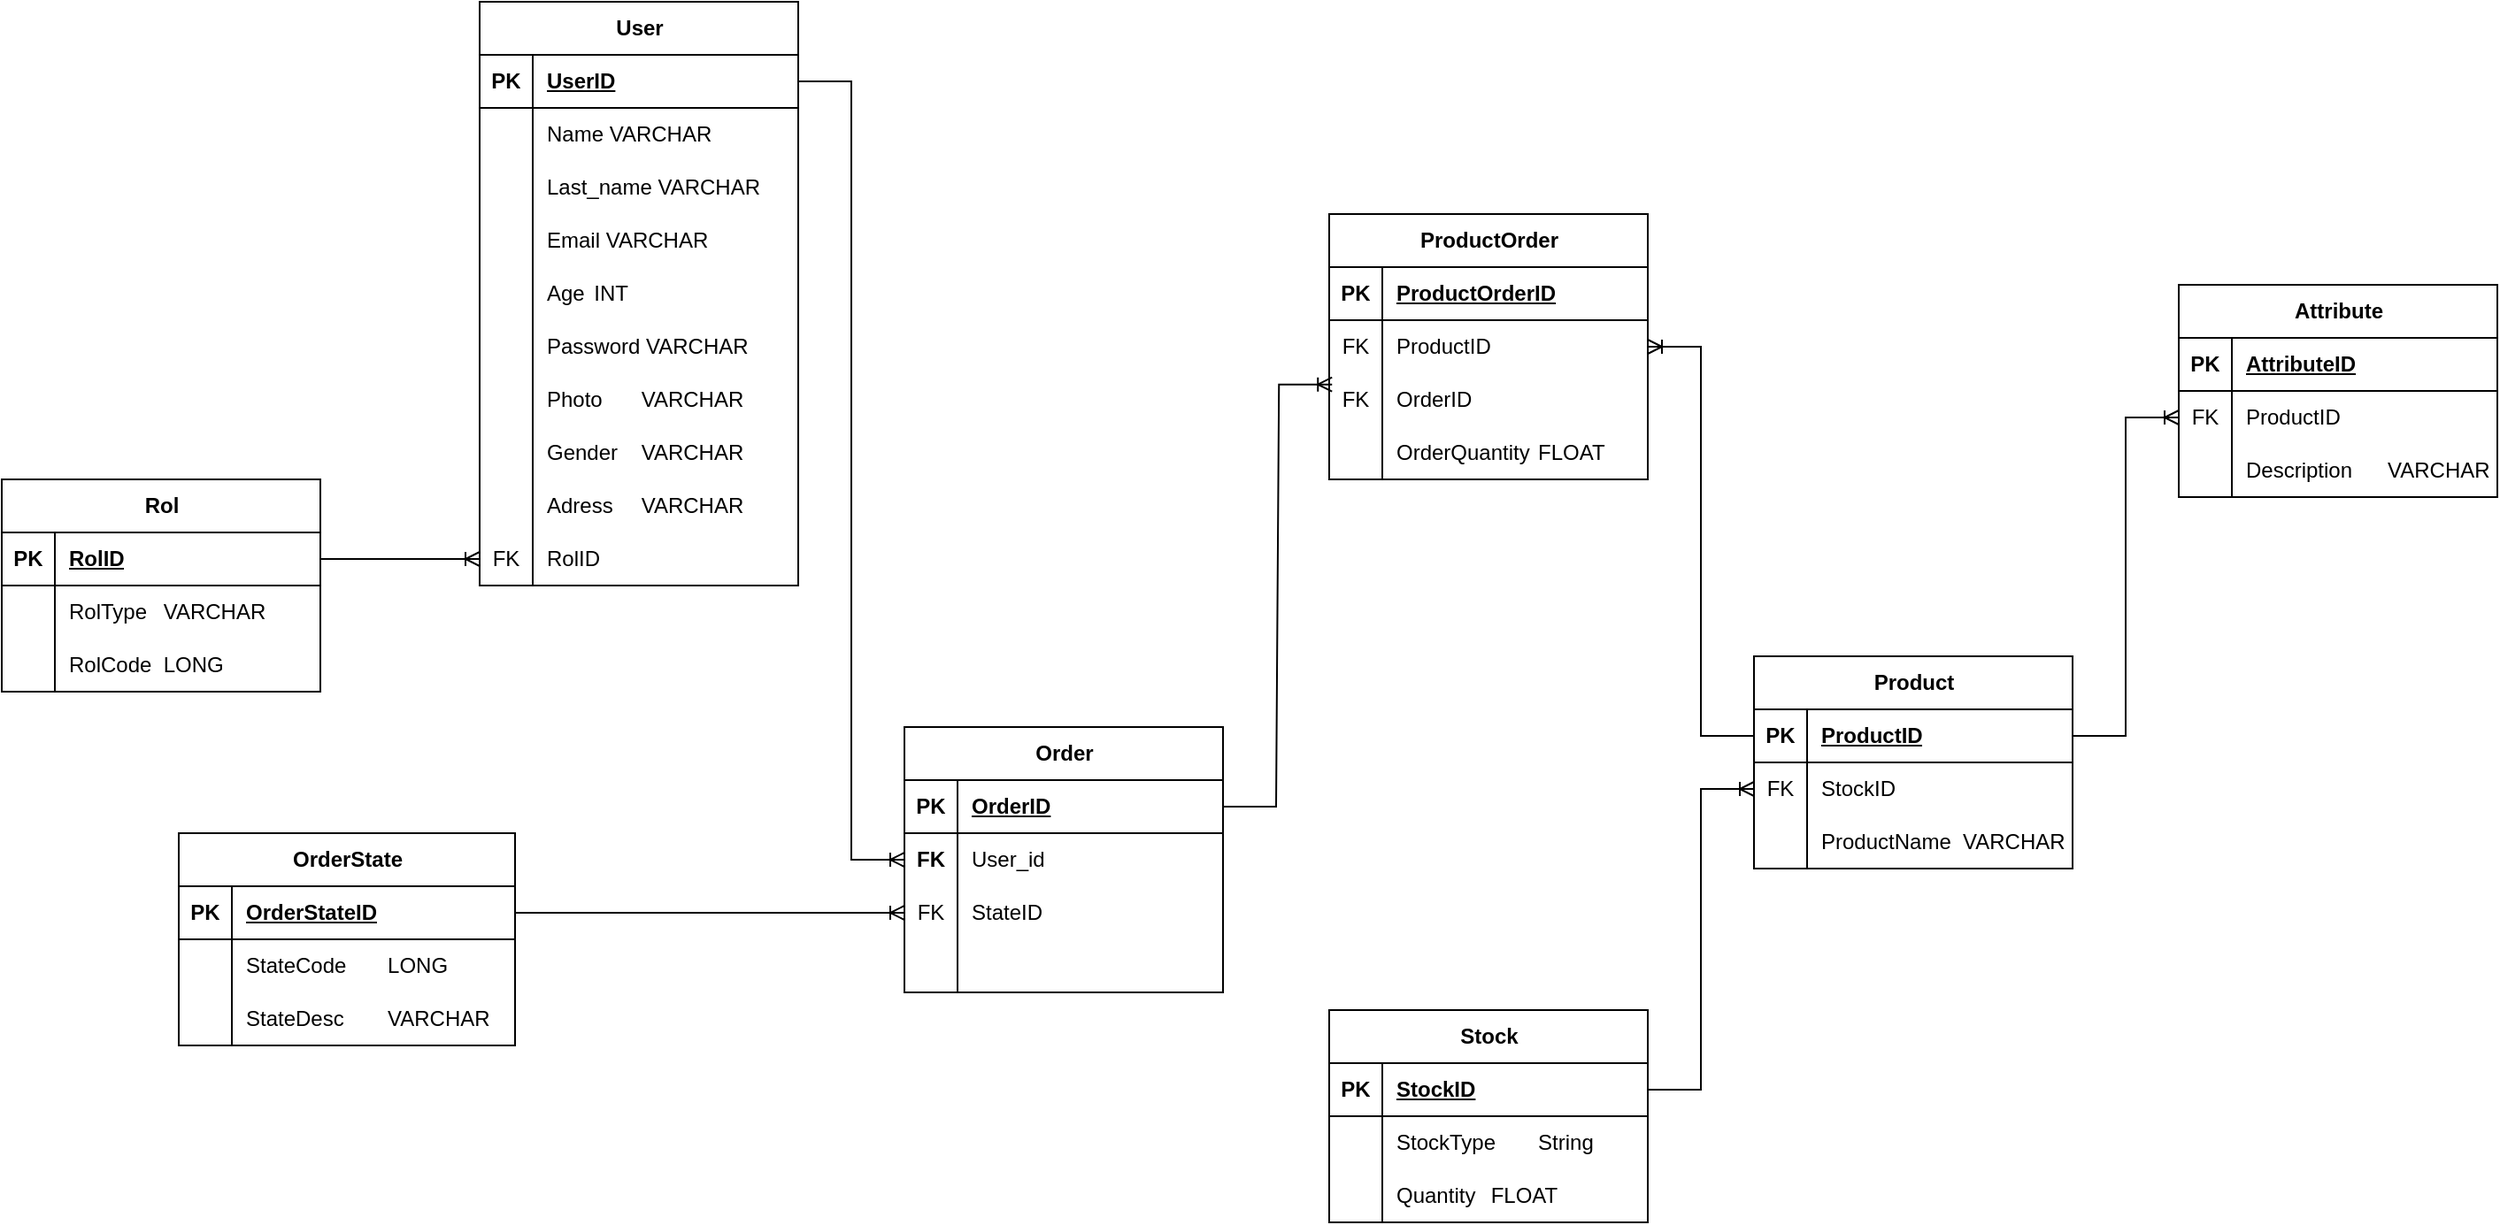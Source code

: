 <mxfile version="24.7.16">
  <diagram name="Page-1" id="wheTQMl36LQiHWl-IWM-">
    <mxGraphModel grid="1" page="1" gridSize="10" guides="1" tooltips="1" connect="1" arrows="1" fold="1" pageScale="1" pageWidth="827" pageHeight="1169" math="0" shadow="0">
      <root>
        <mxCell id="0" />
        <mxCell id="1" parent="0" />
        <object label="User" Age="int&#xa;int" id="RA0vg71-n6J-SNbvuSNf-1">
          <mxCell style="shape=table;startSize=30;container=1;collapsible=1;childLayout=tableLayout;fixedRows=1;rowLines=0;fontStyle=1;align=center;resizeLast=1;html=1;" vertex="1" parent="1">
            <mxGeometry x="300" y="160" width="180" height="330" as="geometry">
              <mxRectangle x="170" y="230" width="70" height="30" as="alternateBounds" />
            </mxGeometry>
          </mxCell>
        </object>
        <mxCell id="RA0vg71-n6J-SNbvuSNf-2" value="" style="shape=tableRow;horizontal=0;startSize=0;swimlaneHead=0;swimlaneBody=0;fillColor=none;collapsible=0;dropTarget=0;points=[[0,0.5],[1,0.5]];portConstraint=eastwest;top=0;left=0;right=0;bottom=1;" vertex="1" parent="RA0vg71-n6J-SNbvuSNf-1">
          <mxGeometry y="30" width="180" height="30" as="geometry" />
        </mxCell>
        <mxCell id="RA0vg71-n6J-SNbvuSNf-3" value="PK" style="shape=partialRectangle;connectable=0;fillColor=none;top=0;left=0;bottom=0;right=0;fontStyle=1;overflow=hidden;whiteSpace=wrap;html=1;" vertex="1" parent="RA0vg71-n6J-SNbvuSNf-2">
          <mxGeometry width="30" height="30" as="geometry">
            <mxRectangle width="30" height="30" as="alternateBounds" />
          </mxGeometry>
        </mxCell>
        <mxCell id="RA0vg71-n6J-SNbvuSNf-4" value="UserID" style="shape=partialRectangle;connectable=0;fillColor=none;top=0;left=0;bottom=0;right=0;align=left;spacingLeft=6;fontStyle=5;overflow=hidden;whiteSpace=wrap;html=1;" vertex="1" parent="RA0vg71-n6J-SNbvuSNf-2">
          <mxGeometry x="30" width="150" height="30" as="geometry">
            <mxRectangle width="150" height="30" as="alternateBounds" />
          </mxGeometry>
        </mxCell>
        <mxCell id="RA0vg71-n6J-SNbvuSNf-5" value="" style="shape=tableRow;horizontal=0;startSize=0;swimlaneHead=0;swimlaneBody=0;fillColor=none;collapsible=0;dropTarget=0;points=[[0,0.5],[1,0.5]];portConstraint=eastwest;top=0;left=0;right=0;bottom=0;" vertex="1" parent="RA0vg71-n6J-SNbvuSNf-1">
          <mxGeometry y="60" width="180" height="30" as="geometry" />
        </mxCell>
        <mxCell id="RA0vg71-n6J-SNbvuSNf-6" value="" style="shape=partialRectangle;connectable=0;fillColor=none;top=0;left=0;bottom=0;right=0;editable=1;overflow=hidden;whiteSpace=wrap;html=1;" vertex="1" parent="RA0vg71-n6J-SNbvuSNf-5">
          <mxGeometry width="30" height="30" as="geometry">
            <mxRectangle width="30" height="30" as="alternateBounds" />
          </mxGeometry>
        </mxCell>
        <mxCell id="RA0vg71-n6J-SNbvuSNf-7" value="Name VARCHAR" style="shape=partialRectangle;connectable=0;fillColor=none;top=0;left=0;bottom=0;right=0;align=left;spacingLeft=6;overflow=hidden;whiteSpace=wrap;html=1;" vertex="1" parent="RA0vg71-n6J-SNbvuSNf-5">
          <mxGeometry x="30" width="150" height="30" as="geometry">
            <mxRectangle width="150" height="30" as="alternateBounds" />
          </mxGeometry>
        </mxCell>
        <mxCell id="RA0vg71-n6J-SNbvuSNf-8" value="" style="shape=tableRow;horizontal=0;startSize=0;swimlaneHead=0;swimlaneBody=0;fillColor=none;collapsible=0;dropTarget=0;points=[[0,0.5],[1,0.5]];portConstraint=eastwest;top=0;left=0;right=0;bottom=0;" vertex="1" parent="RA0vg71-n6J-SNbvuSNf-1">
          <mxGeometry y="90" width="180" height="30" as="geometry" />
        </mxCell>
        <mxCell id="RA0vg71-n6J-SNbvuSNf-9" value="" style="shape=partialRectangle;connectable=0;fillColor=none;top=0;left=0;bottom=0;right=0;editable=1;overflow=hidden;whiteSpace=wrap;html=1;" vertex="1" parent="RA0vg71-n6J-SNbvuSNf-8">
          <mxGeometry width="30" height="30" as="geometry">
            <mxRectangle width="30" height="30" as="alternateBounds" />
          </mxGeometry>
        </mxCell>
        <mxCell id="RA0vg71-n6J-SNbvuSNf-10" value="Last_name VARCHAR" style="shape=partialRectangle;connectable=0;fillColor=none;top=0;left=0;bottom=0;right=0;align=left;spacingLeft=6;overflow=hidden;whiteSpace=wrap;html=1;" vertex="1" parent="RA0vg71-n6J-SNbvuSNf-8">
          <mxGeometry x="30" width="150" height="30" as="geometry">
            <mxRectangle width="150" height="30" as="alternateBounds" />
          </mxGeometry>
        </mxCell>
        <mxCell id="RA0vg71-n6J-SNbvuSNf-11" value="" style="shape=tableRow;horizontal=0;startSize=0;swimlaneHead=0;swimlaneBody=0;fillColor=none;collapsible=0;dropTarget=0;points=[[0,0.5],[1,0.5]];portConstraint=eastwest;top=0;left=0;right=0;bottom=0;" vertex="1" parent="RA0vg71-n6J-SNbvuSNf-1">
          <mxGeometry y="120" width="180" height="30" as="geometry" />
        </mxCell>
        <mxCell id="RA0vg71-n6J-SNbvuSNf-12" value="" style="shape=partialRectangle;connectable=0;fillColor=none;top=0;left=0;bottom=0;right=0;editable=1;overflow=hidden;whiteSpace=wrap;html=1;" vertex="1" parent="RA0vg71-n6J-SNbvuSNf-11">
          <mxGeometry width="30" height="30" as="geometry">
            <mxRectangle width="30" height="30" as="alternateBounds" />
          </mxGeometry>
        </mxCell>
        <mxCell id="RA0vg71-n6J-SNbvuSNf-13" value="Email VARCHAR" style="shape=partialRectangle;connectable=0;fillColor=none;top=0;left=0;bottom=0;right=0;align=left;spacingLeft=6;overflow=hidden;whiteSpace=wrap;html=1;" vertex="1" parent="RA0vg71-n6J-SNbvuSNf-11">
          <mxGeometry x="30" width="150" height="30" as="geometry">
            <mxRectangle width="150" height="30" as="alternateBounds" />
          </mxGeometry>
        </mxCell>
        <mxCell id="RA0vg71-n6J-SNbvuSNf-56" style="shape=tableRow;horizontal=0;startSize=0;swimlaneHead=0;swimlaneBody=0;fillColor=none;collapsible=0;dropTarget=0;points=[[0,0.5],[1,0.5]];portConstraint=eastwest;top=0;left=0;right=0;bottom=0;" vertex="1" parent="RA0vg71-n6J-SNbvuSNf-1">
          <mxGeometry y="150" width="180" height="30" as="geometry" />
        </mxCell>
        <mxCell id="RA0vg71-n6J-SNbvuSNf-57" style="shape=partialRectangle;connectable=0;fillColor=none;top=0;left=0;bottom=0;right=0;editable=1;overflow=hidden;whiteSpace=wrap;html=1;" vertex="1" parent="RA0vg71-n6J-SNbvuSNf-56">
          <mxGeometry width="30" height="30" as="geometry">
            <mxRectangle width="30" height="30" as="alternateBounds" />
          </mxGeometry>
        </mxCell>
        <mxCell id="RA0vg71-n6J-SNbvuSNf-58" value="Age&lt;span style=&quot;white-space: pre;&quot;&gt;&#x9;&lt;/span&gt;INT" style="shape=partialRectangle;connectable=0;fillColor=none;top=0;left=0;bottom=0;right=0;align=left;spacingLeft=6;overflow=hidden;whiteSpace=wrap;html=1;" vertex="1" parent="RA0vg71-n6J-SNbvuSNf-56">
          <mxGeometry x="30" width="150" height="30" as="geometry">
            <mxRectangle width="150" height="30" as="alternateBounds" />
          </mxGeometry>
        </mxCell>
        <mxCell id="RA0vg71-n6J-SNbvuSNf-62" style="shape=tableRow;horizontal=0;startSize=0;swimlaneHead=0;swimlaneBody=0;fillColor=none;collapsible=0;dropTarget=0;points=[[0,0.5],[1,0.5]];portConstraint=eastwest;top=0;left=0;right=0;bottom=0;" vertex="1" parent="RA0vg71-n6J-SNbvuSNf-1">
          <mxGeometry y="180" width="180" height="30" as="geometry" />
        </mxCell>
        <mxCell id="RA0vg71-n6J-SNbvuSNf-63" style="shape=partialRectangle;connectable=0;fillColor=none;top=0;left=0;bottom=0;right=0;editable=1;overflow=hidden;whiteSpace=wrap;html=1;" vertex="1" parent="RA0vg71-n6J-SNbvuSNf-62">
          <mxGeometry width="30" height="30" as="geometry">
            <mxRectangle width="30" height="30" as="alternateBounds" />
          </mxGeometry>
        </mxCell>
        <mxCell id="RA0vg71-n6J-SNbvuSNf-64" value="Password VARCHAR" style="shape=partialRectangle;connectable=0;fillColor=none;top=0;left=0;bottom=0;right=0;align=left;spacingLeft=6;overflow=hidden;whiteSpace=wrap;html=1;" vertex="1" parent="RA0vg71-n6J-SNbvuSNf-62">
          <mxGeometry x="30" width="150" height="30" as="geometry">
            <mxRectangle width="150" height="30" as="alternateBounds" />
          </mxGeometry>
        </mxCell>
        <mxCell id="RA0vg71-n6J-SNbvuSNf-65" style="shape=tableRow;horizontal=0;startSize=0;swimlaneHead=0;swimlaneBody=0;fillColor=none;collapsible=0;dropTarget=0;points=[[0,0.5],[1,0.5]];portConstraint=eastwest;top=0;left=0;right=0;bottom=0;" vertex="1" parent="RA0vg71-n6J-SNbvuSNf-1">
          <mxGeometry y="210" width="180" height="30" as="geometry" />
        </mxCell>
        <mxCell id="RA0vg71-n6J-SNbvuSNf-66" style="shape=partialRectangle;connectable=0;fillColor=none;top=0;left=0;bottom=0;right=0;editable=1;overflow=hidden;whiteSpace=wrap;html=1;" vertex="1" parent="RA0vg71-n6J-SNbvuSNf-65">
          <mxGeometry width="30" height="30" as="geometry">
            <mxRectangle width="30" height="30" as="alternateBounds" />
          </mxGeometry>
        </mxCell>
        <mxCell id="RA0vg71-n6J-SNbvuSNf-67" value="Photo&lt;span style=&quot;white-space: pre;&quot;&gt;&#x9;&lt;/span&gt;VARCHAR" style="shape=partialRectangle;connectable=0;fillColor=none;top=0;left=0;bottom=0;right=0;align=left;spacingLeft=6;overflow=hidden;whiteSpace=wrap;html=1;" vertex="1" parent="RA0vg71-n6J-SNbvuSNf-65">
          <mxGeometry x="30" width="150" height="30" as="geometry">
            <mxRectangle width="150" height="30" as="alternateBounds" />
          </mxGeometry>
        </mxCell>
        <mxCell id="RA0vg71-n6J-SNbvuSNf-68" style="shape=tableRow;horizontal=0;startSize=0;swimlaneHead=0;swimlaneBody=0;fillColor=none;collapsible=0;dropTarget=0;points=[[0,0.5],[1,0.5]];portConstraint=eastwest;top=0;left=0;right=0;bottom=0;" vertex="1" parent="RA0vg71-n6J-SNbvuSNf-1">
          <mxGeometry y="240" width="180" height="30" as="geometry" />
        </mxCell>
        <mxCell id="RA0vg71-n6J-SNbvuSNf-69" style="shape=partialRectangle;connectable=0;fillColor=none;top=0;left=0;bottom=0;right=0;editable=1;overflow=hidden;whiteSpace=wrap;html=1;" vertex="1" parent="RA0vg71-n6J-SNbvuSNf-68">
          <mxGeometry width="30" height="30" as="geometry">
            <mxRectangle width="30" height="30" as="alternateBounds" />
          </mxGeometry>
        </mxCell>
        <mxCell id="RA0vg71-n6J-SNbvuSNf-70" value="Gender&lt;span style=&quot;white-space: pre;&quot;&gt;&#x9;&lt;/span&gt;VARCHAR" style="shape=partialRectangle;connectable=0;fillColor=none;top=0;left=0;bottom=0;right=0;align=left;spacingLeft=6;overflow=hidden;whiteSpace=wrap;html=1;" vertex="1" parent="RA0vg71-n6J-SNbvuSNf-68">
          <mxGeometry x="30" width="150" height="30" as="geometry">
            <mxRectangle width="150" height="30" as="alternateBounds" />
          </mxGeometry>
        </mxCell>
        <mxCell id="RA0vg71-n6J-SNbvuSNf-71" style="shape=tableRow;horizontal=0;startSize=0;swimlaneHead=0;swimlaneBody=0;fillColor=none;collapsible=0;dropTarget=0;points=[[0,0.5],[1,0.5]];portConstraint=eastwest;top=0;left=0;right=0;bottom=0;" vertex="1" parent="RA0vg71-n6J-SNbvuSNf-1">
          <mxGeometry y="270" width="180" height="30" as="geometry" />
        </mxCell>
        <mxCell id="RA0vg71-n6J-SNbvuSNf-72" style="shape=partialRectangle;connectable=0;fillColor=none;top=0;left=0;bottom=0;right=0;editable=1;overflow=hidden;whiteSpace=wrap;html=1;" vertex="1" parent="RA0vg71-n6J-SNbvuSNf-71">
          <mxGeometry width="30" height="30" as="geometry">
            <mxRectangle width="30" height="30" as="alternateBounds" />
          </mxGeometry>
        </mxCell>
        <mxCell id="RA0vg71-n6J-SNbvuSNf-73" value="Adress&lt;span style=&quot;white-space: pre;&quot;&gt;&#x9;&lt;/span&gt;VARCHAR" style="shape=partialRectangle;connectable=0;fillColor=none;top=0;left=0;bottom=0;right=0;align=left;spacingLeft=6;overflow=hidden;whiteSpace=wrap;html=1;" vertex="1" parent="RA0vg71-n6J-SNbvuSNf-71">
          <mxGeometry x="30" width="150" height="30" as="geometry">
            <mxRectangle width="150" height="30" as="alternateBounds" />
          </mxGeometry>
        </mxCell>
        <mxCell id="RA0vg71-n6J-SNbvuSNf-113" style="shape=tableRow;horizontal=0;startSize=0;swimlaneHead=0;swimlaneBody=0;fillColor=none;collapsible=0;dropTarget=0;points=[[0,0.5],[1,0.5]];portConstraint=eastwest;top=0;left=0;right=0;bottom=0;" vertex="1" parent="RA0vg71-n6J-SNbvuSNf-1">
          <mxGeometry y="300" width="180" height="30" as="geometry" />
        </mxCell>
        <mxCell id="RA0vg71-n6J-SNbvuSNf-114" value="FK" style="shape=partialRectangle;connectable=0;fillColor=none;top=0;left=0;bottom=0;right=0;editable=1;overflow=hidden;whiteSpace=wrap;html=1;" vertex="1" parent="RA0vg71-n6J-SNbvuSNf-113">
          <mxGeometry width="30" height="30" as="geometry">
            <mxRectangle width="30" height="30" as="alternateBounds" />
          </mxGeometry>
        </mxCell>
        <mxCell id="RA0vg71-n6J-SNbvuSNf-115" value="RolID&lt;span style=&quot;white-space: pre;&quot;&gt;&#x9;&lt;/span&gt;" style="shape=partialRectangle;connectable=0;fillColor=none;top=0;left=0;bottom=0;right=0;align=left;spacingLeft=6;overflow=hidden;whiteSpace=wrap;html=1;" vertex="1" parent="RA0vg71-n6J-SNbvuSNf-113">
          <mxGeometry x="30" width="150" height="30" as="geometry">
            <mxRectangle width="150" height="30" as="alternateBounds" />
          </mxGeometry>
        </mxCell>
        <mxCell id="RA0vg71-n6J-SNbvuSNf-15" value="Order" style="shape=table;startSize=30;container=1;collapsible=1;childLayout=tableLayout;fixedRows=1;rowLines=0;fontStyle=1;align=center;resizeLast=1;html=1;" vertex="1" parent="1">
          <mxGeometry x="540" y="570" width="180" height="150" as="geometry" />
        </mxCell>
        <mxCell id="RA0vg71-n6J-SNbvuSNf-16" value="" style="shape=tableRow;horizontal=0;startSize=0;swimlaneHead=0;swimlaneBody=0;fillColor=none;collapsible=0;dropTarget=0;points=[[0,0.5],[1,0.5]];portConstraint=eastwest;top=0;left=0;right=0;bottom=1;" vertex="1" parent="RA0vg71-n6J-SNbvuSNf-15">
          <mxGeometry y="30" width="180" height="30" as="geometry" />
        </mxCell>
        <mxCell id="RA0vg71-n6J-SNbvuSNf-17" value="PK" style="shape=partialRectangle;connectable=0;fillColor=none;top=0;left=0;bottom=0;right=0;fontStyle=1;overflow=hidden;whiteSpace=wrap;html=1;" vertex="1" parent="RA0vg71-n6J-SNbvuSNf-16">
          <mxGeometry width="30" height="30" as="geometry">
            <mxRectangle width="30" height="30" as="alternateBounds" />
          </mxGeometry>
        </mxCell>
        <mxCell id="RA0vg71-n6J-SNbvuSNf-18" value="OrderID" style="shape=partialRectangle;connectable=0;fillColor=none;top=0;left=0;bottom=0;right=0;align=left;spacingLeft=6;fontStyle=5;overflow=hidden;whiteSpace=wrap;html=1;" vertex="1" parent="RA0vg71-n6J-SNbvuSNf-16">
          <mxGeometry x="30" width="150" height="30" as="geometry">
            <mxRectangle width="150" height="30" as="alternateBounds" />
          </mxGeometry>
        </mxCell>
        <mxCell id="RA0vg71-n6J-SNbvuSNf-19" value="" style="shape=tableRow;horizontal=0;startSize=0;swimlaneHead=0;swimlaneBody=0;fillColor=none;collapsible=0;dropTarget=0;points=[[0,0.5],[1,0.5]];portConstraint=eastwest;top=0;left=0;right=0;bottom=0;" vertex="1" parent="RA0vg71-n6J-SNbvuSNf-15">
          <mxGeometry y="60" width="180" height="30" as="geometry" />
        </mxCell>
        <mxCell id="RA0vg71-n6J-SNbvuSNf-20" value="&lt;b&gt;FK&lt;/b&gt;" style="shape=partialRectangle;connectable=0;fillColor=none;top=0;left=0;bottom=0;right=0;editable=1;overflow=hidden;whiteSpace=wrap;html=1;" vertex="1" parent="RA0vg71-n6J-SNbvuSNf-19">
          <mxGeometry width="30" height="30" as="geometry">
            <mxRectangle width="30" height="30" as="alternateBounds" />
          </mxGeometry>
        </mxCell>
        <mxCell id="RA0vg71-n6J-SNbvuSNf-21" value="User_id" style="shape=partialRectangle;connectable=0;fillColor=none;top=0;left=0;bottom=0;right=0;align=left;spacingLeft=6;overflow=hidden;whiteSpace=wrap;html=1;" vertex="1" parent="RA0vg71-n6J-SNbvuSNf-19">
          <mxGeometry x="30" width="150" height="30" as="geometry">
            <mxRectangle width="150" height="30" as="alternateBounds" />
          </mxGeometry>
        </mxCell>
        <mxCell id="RA0vg71-n6J-SNbvuSNf-22" value="" style="shape=tableRow;horizontal=0;startSize=0;swimlaneHead=0;swimlaneBody=0;fillColor=none;collapsible=0;dropTarget=0;points=[[0,0.5],[1,0.5]];portConstraint=eastwest;top=0;left=0;right=0;bottom=0;" vertex="1" parent="RA0vg71-n6J-SNbvuSNf-15">
          <mxGeometry y="90" width="180" height="30" as="geometry" />
        </mxCell>
        <mxCell id="RA0vg71-n6J-SNbvuSNf-23" value="FK" style="shape=partialRectangle;connectable=0;fillColor=none;top=0;left=0;bottom=0;right=0;editable=1;overflow=hidden;whiteSpace=wrap;html=1;" vertex="1" parent="RA0vg71-n6J-SNbvuSNf-22">
          <mxGeometry width="30" height="30" as="geometry">
            <mxRectangle width="30" height="30" as="alternateBounds" />
          </mxGeometry>
        </mxCell>
        <mxCell id="RA0vg71-n6J-SNbvuSNf-24" value="StateID" style="shape=partialRectangle;connectable=0;fillColor=none;top=0;left=0;bottom=0;right=0;align=left;spacingLeft=6;overflow=hidden;whiteSpace=wrap;html=1;" vertex="1" parent="RA0vg71-n6J-SNbvuSNf-22">
          <mxGeometry x="30" width="150" height="30" as="geometry">
            <mxRectangle width="150" height="30" as="alternateBounds" />
          </mxGeometry>
        </mxCell>
        <mxCell id="RA0vg71-n6J-SNbvuSNf-25" value="" style="shape=tableRow;horizontal=0;startSize=0;swimlaneHead=0;swimlaneBody=0;fillColor=none;collapsible=0;dropTarget=0;points=[[0,0.5],[1,0.5]];portConstraint=eastwest;top=0;left=0;right=0;bottom=0;" vertex="1" parent="RA0vg71-n6J-SNbvuSNf-15">
          <mxGeometry y="120" width="180" height="30" as="geometry" />
        </mxCell>
        <mxCell id="RA0vg71-n6J-SNbvuSNf-26" value="" style="shape=partialRectangle;connectable=0;fillColor=none;top=0;left=0;bottom=0;right=0;editable=1;overflow=hidden;whiteSpace=wrap;html=1;" vertex="1" parent="RA0vg71-n6J-SNbvuSNf-25">
          <mxGeometry width="30" height="30" as="geometry">
            <mxRectangle width="30" height="30" as="alternateBounds" />
          </mxGeometry>
        </mxCell>
        <mxCell id="RA0vg71-n6J-SNbvuSNf-27" value="" style="shape=partialRectangle;connectable=0;fillColor=none;top=0;left=0;bottom=0;right=0;align=left;spacingLeft=6;overflow=hidden;whiteSpace=wrap;html=1;" vertex="1" parent="RA0vg71-n6J-SNbvuSNf-25">
          <mxGeometry x="30" width="150" height="30" as="geometry">
            <mxRectangle width="150" height="30" as="alternateBounds" />
          </mxGeometry>
        </mxCell>
        <mxCell id="RA0vg71-n6J-SNbvuSNf-28" value="Product" style="shape=table;startSize=30;container=1;collapsible=1;childLayout=tableLayout;fixedRows=1;rowLines=0;fontStyle=1;align=center;resizeLast=1;html=1;" vertex="1" parent="1">
          <mxGeometry x="1020" y="530" width="180" height="120" as="geometry" />
        </mxCell>
        <mxCell id="RA0vg71-n6J-SNbvuSNf-29" value="" style="shape=tableRow;horizontal=0;startSize=0;swimlaneHead=0;swimlaneBody=0;fillColor=none;collapsible=0;dropTarget=0;points=[[0,0.5],[1,0.5]];portConstraint=eastwest;top=0;left=0;right=0;bottom=1;" vertex="1" parent="RA0vg71-n6J-SNbvuSNf-28">
          <mxGeometry y="30" width="180" height="30" as="geometry" />
        </mxCell>
        <mxCell id="RA0vg71-n6J-SNbvuSNf-30" value="PK" style="shape=partialRectangle;connectable=0;fillColor=none;top=0;left=0;bottom=0;right=0;fontStyle=1;overflow=hidden;whiteSpace=wrap;html=1;" vertex="1" parent="RA0vg71-n6J-SNbvuSNf-29">
          <mxGeometry width="30" height="30" as="geometry">
            <mxRectangle width="30" height="30" as="alternateBounds" />
          </mxGeometry>
        </mxCell>
        <mxCell id="RA0vg71-n6J-SNbvuSNf-31" value="ProductID" style="shape=partialRectangle;connectable=0;fillColor=none;top=0;left=0;bottom=0;right=0;align=left;spacingLeft=6;fontStyle=5;overflow=hidden;whiteSpace=wrap;html=1;" vertex="1" parent="RA0vg71-n6J-SNbvuSNf-29">
          <mxGeometry x="30" width="150" height="30" as="geometry">
            <mxRectangle width="150" height="30" as="alternateBounds" />
          </mxGeometry>
        </mxCell>
        <mxCell id="RA0vg71-n6J-SNbvuSNf-32" value="" style="shape=tableRow;horizontal=0;startSize=0;swimlaneHead=0;swimlaneBody=0;fillColor=none;collapsible=0;dropTarget=0;points=[[0,0.5],[1,0.5]];portConstraint=eastwest;top=0;left=0;right=0;bottom=0;" vertex="1" parent="RA0vg71-n6J-SNbvuSNf-28">
          <mxGeometry y="60" width="180" height="30" as="geometry" />
        </mxCell>
        <mxCell id="RA0vg71-n6J-SNbvuSNf-33" value="FK" style="shape=partialRectangle;connectable=0;fillColor=none;top=0;left=0;bottom=0;right=0;editable=1;overflow=hidden;whiteSpace=wrap;html=1;" vertex="1" parent="RA0vg71-n6J-SNbvuSNf-32">
          <mxGeometry width="30" height="30" as="geometry">
            <mxRectangle width="30" height="30" as="alternateBounds" />
          </mxGeometry>
        </mxCell>
        <mxCell id="RA0vg71-n6J-SNbvuSNf-34" value="StockID" style="shape=partialRectangle;connectable=0;fillColor=none;top=0;left=0;bottom=0;right=0;align=left;spacingLeft=6;overflow=hidden;whiteSpace=wrap;html=1;" vertex="1" parent="RA0vg71-n6J-SNbvuSNf-32">
          <mxGeometry x="30" width="150" height="30" as="geometry">
            <mxRectangle width="150" height="30" as="alternateBounds" />
          </mxGeometry>
        </mxCell>
        <mxCell id="RA0vg71-n6J-SNbvuSNf-35" value="" style="shape=tableRow;horizontal=0;startSize=0;swimlaneHead=0;swimlaneBody=0;fillColor=none;collapsible=0;dropTarget=0;points=[[0,0.5],[1,0.5]];portConstraint=eastwest;top=0;left=0;right=0;bottom=0;" vertex="1" parent="RA0vg71-n6J-SNbvuSNf-28">
          <mxGeometry y="90" width="180" height="30" as="geometry" />
        </mxCell>
        <mxCell id="RA0vg71-n6J-SNbvuSNf-36" value="" style="shape=partialRectangle;connectable=0;fillColor=none;top=0;left=0;bottom=0;right=0;editable=1;overflow=hidden;whiteSpace=wrap;html=1;" vertex="1" parent="RA0vg71-n6J-SNbvuSNf-35">
          <mxGeometry width="30" height="30" as="geometry">
            <mxRectangle width="30" height="30" as="alternateBounds" />
          </mxGeometry>
        </mxCell>
        <mxCell id="RA0vg71-n6J-SNbvuSNf-37" value="ProductName&lt;span style=&quot;white-space: pre;&quot;&gt;&#x9;&lt;/span&gt;VARCHAR" style="shape=partialRectangle;connectable=0;fillColor=none;top=0;left=0;bottom=0;right=0;align=left;spacingLeft=6;overflow=hidden;whiteSpace=wrap;html=1;" vertex="1" parent="RA0vg71-n6J-SNbvuSNf-35">
          <mxGeometry x="30" width="150" height="30" as="geometry">
            <mxRectangle width="150" height="30" as="alternateBounds" />
          </mxGeometry>
        </mxCell>
        <mxCell id="RA0vg71-n6J-SNbvuSNf-41" value="Stock" style="shape=table;startSize=30;container=1;collapsible=1;childLayout=tableLayout;fixedRows=1;rowLines=0;fontStyle=1;align=center;resizeLast=1;html=1;" vertex="1" parent="1">
          <mxGeometry x="780" y="730" width="180" height="120" as="geometry" />
        </mxCell>
        <mxCell id="RA0vg71-n6J-SNbvuSNf-42" value="" style="shape=tableRow;horizontal=0;startSize=0;swimlaneHead=0;swimlaneBody=0;fillColor=none;collapsible=0;dropTarget=0;points=[[0,0.5],[1,0.5]];portConstraint=eastwest;top=0;left=0;right=0;bottom=1;" vertex="1" parent="RA0vg71-n6J-SNbvuSNf-41">
          <mxGeometry y="30" width="180" height="30" as="geometry" />
        </mxCell>
        <mxCell id="RA0vg71-n6J-SNbvuSNf-43" value="PK" style="shape=partialRectangle;connectable=0;fillColor=none;top=0;left=0;bottom=0;right=0;fontStyle=1;overflow=hidden;whiteSpace=wrap;html=1;" vertex="1" parent="RA0vg71-n6J-SNbvuSNf-42">
          <mxGeometry width="30" height="30" as="geometry">
            <mxRectangle width="30" height="30" as="alternateBounds" />
          </mxGeometry>
        </mxCell>
        <mxCell id="RA0vg71-n6J-SNbvuSNf-44" value="StockID" style="shape=partialRectangle;connectable=0;fillColor=none;top=0;left=0;bottom=0;right=0;align=left;spacingLeft=6;fontStyle=5;overflow=hidden;whiteSpace=wrap;html=1;" vertex="1" parent="RA0vg71-n6J-SNbvuSNf-42">
          <mxGeometry x="30" width="150" height="30" as="geometry">
            <mxRectangle width="150" height="30" as="alternateBounds" />
          </mxGeometry>
        </mxCell>
        <mxCell id="RA0vg71-n6J-SNbvuSNf-45" value="" style="shape=tableRow;horizontal=0;startSize=0;swimlaneHead=0;swimlaneBody=0;fillColor=none;collapsible=0;dropTarget=0;points=[[0,0.5],[1,0.5]];portConstraint=eastwest;top=0;left=0;right=0;bottom=0;" vertex="1" parent="RA0vg71-n6J-SNbvuSNf-41">
          <mxGeometry y="60" width="180" height="30" as="geometry" />
        </mxCell>
        <mxCell id="RA0vg71-n6J-SNbvuSNf-46" value="" style="shape=partialRectangle;connectable=0;fillColor=none;top=0;left=0;bottom=0;right=0;editable=1;overflow=hidden;whiteSpace=wrap;html=1;" vertex="1" parent="RA0vg71-n6J-SNbvuSNf-45">
          <mxGeometry width="30" height="30" as="geometry">
            <mxRectangle width="30" height="30" as="alternateBounds" />
          </mxGeometry>
        </mxCell>
        <mxCell id="RA0vg71-n6J-SNbvuSNf-47" value="StockType&lt;span style=&quot;white-space: pre;&quot;&gt;&#x9;&lt;/span&gt;String" style="shape=partialRectangle;connectable=0;fillColor=none;top=0;left=0;bottom=0;right=0;align=left;spacingLeft=6;overflow=hidden;whiteSpace=wrap;html=1;" vertex="1" parent="RA0vg71-n6J-SNbvuSNf-45">
          <mxGeometry x="30" width="150" height="30" as="geometry">
            <mxRectangle width="150" height="30" as="alternateBounds" />
          </mxGeometry>
        </mxCell>
        <mxCell id="RA0vg71-n6J-SNbvuSNf-48" value="" style="shape=tableRow;horizontal=0;startSize=0;swimlaneHead=0;swimlaneBody=0;fillColor=none;collapsible=0;dropTarget=0;points=[[0,0.5],[1,0.5]];portConstraint=eastwest;top=0;left=0;right=0;bottom=0;" vertex="1" parent="RA0vg71-n6J-SNbvuSNf-41">
          <mxGeometry y="90" width="180" height="30" as="geometry" />
        </mxCell>
        <mxCell id="RA0vg71-n6J-SNbvuSNf-49" value="" style="shape=partialRectangle;connectable=0;fillColor=none;top=0;left=0;bottom=0;right=0;editable=1;overflow=hidden;whiteSpace=wrap;html=1;" vertex="1" parent="RA0vg71-n6J-SNbvuSNf-48">
          <mxGeometry width="30" height="30" as="geometry">
            <mxRectangle width="30" height="30" as="alternateBounds" />
          </mxGeometry>
        </mxCell>
        <mxCell id="RA0vg71-n6J-SNbvuSNf-50" value="Quantity&lt;span style=&quot;white-space: pre;&quot;&gt;&#x9;&lt;/span&gt;FLOAT" style="shape=partialRectangle;connectable=0;fillColor=none;top=0;left=0;bottom=0;right=0;align=left;spacingLeft=6;overflow=hidden;whiteSpace=wrap;html=1;" vertex="1" parent="RA0vg71-n6J-SNbvuSNf-48">
          <mxGeometry x="30" width="150" height="30" as="geometry">
            <mxRectangle width="150" height="30" as="alternateBounds" />
          </mxGeometry>
        </mxCell>
        <mxCell id="RA0vg71-n6J-SNbvuSNf-81" value="" style="edgeStyle=entityRelationEdgeStyle;fontSize=12;html=1;endArrow=ERoneToMany;rounded=0;" edge="1" parent="1" source="RA0vg71-n6J-SNbvuSNf-2" target="RA0vg71-n6J-SNbvuSNf-19">
          <mxGeometry width="100" height="100" relative="1" as="geometry">
            <mxPoint x="350" y="530" as="sourcePoint" />
            <mxPoint x="450" y="430" as="targetPoint" />
          </mxGeometry>
        </mxCell>
        <mxCell id="RA0vg71-n6J-SNbvuSNf-82" value="ProductOrder" style="shape=table;startSize=30;container=1;collapsible=1;childLayout=tableLayout;fixedRows=1;rowLines=0;fontStyle=1;align=center;resizeLast=1;html=1;" vertex="1" parent="1">
          <mxGeometry x="780" y="280" width="180" height="150" as="geometry" />
        </mxCell>
        <mxCell id="RA0vg71-n6J-SNbvuSNf-83" value="" style="shape=tableRow;horizontal=0;startSize=0;swimlaneHead=0;swimlaneBody=0;fillColor=none;collapsible=0;dropTarget=0;points=[[0,0.5],[1,0.5]];portConstraint=eastwest;top=0;left=0;right=0;bottom=1;" vertex="1" parent="RA0vg71-n6J-SNbvuSNf-82">
          <mxGeometry y="30" width="180" height="30" as="geometry" />
        </mxCell>
        <mxCell id="RA0vg71-n6J-SNbvuSNf-84" value="PK" style="shape=partialRectangle;connectable=0;fillColor=none;top=0;left=0;bottom=0;right=0;fontStyle=1;overflow=hidden;whiteSpace=wrap;html=1;" vertex="1" parent="RA0vg71-n6J-SNbvuSNf-83">
          <mxGeometry width="30" height="30" as="geometry">
            <mxRectangle width="30" height="30" as="alternateBounds" />
          </mxGeometry>
        </mxCell>
        <mxCell id="RA0vg71-n6J-SNbvuSNf-85" value="ProductOrderID" style="shape=partialRectangle;connectable=0;fillColor=none;top=0;left=0;bottom=0;right=0;align=left;spacingLeft=6;fontStyle=5;overflow=hidden;whiteSpace=wrap;html=1;" vertex="1" parent="RA0vg71-n6J-SNbvuSNf-83">
          <mxGeometry x="30" width="150" height="30" as="geometry">
            <mxRectangle width="150" height="30" as="alternateBounds" />
          </mxGeometry>
        </mxCell>
        <mxCell id="RA0vg71-n6J-SNbvuSNf-86" value="" style="shape=tableRow;horizontal=0;startSize=0;swimlaneHead=0;swimlaneBody=0;fillColor=none;collapsible=0;dropTarget=0;points=[[0,0.5],[1,0.5]];portConstraint=eastwest;top=0;left=0;right=0;bottom=0;" vertex="1" parent="RA0vg71-n6J-SNbvuSNf-82">
          <mxGeometry y="60" width="180" height="30" as="geometry" />
        </mxCell>
        <mxCell id="RA0vg71-n6J-SNbvuSNf-87" value="FK" style="shape=partialRectangle;connectable=0;fillColor=none;top=0;left=0;bottom=0;right=0;editable=1;overflow=hidden;whiteSpace=wrap;html=1;" vertex="1" parent="RA0vg71-n6J-SNbvuSNf-86">
          <mxGeometry width="30" height="30" as="geometry">
            <mxRectangle width="30" height="30" as="alternateBounds" />
          </mxGeometry>
        </mxCell>
        <mxCell id="RA0vg71-n6J-SNbvuSNf-88" value="ProductID" style="shape=partialRectangle;connectable=0;fillColor=none;top=0;left=0;bottom=0;right=0;align=left;spacingLeft=6;overflow=hidden;whiteSpace=wrap;html=1;" vertex="1" parent="RA0vg71-n6J-SNbvuSNf-86">
          <mxGeometry x="30" width="150" height="30" as="geometry">
            <mxRectangle width="150" height="30" as="alternateBounds" />
          </mxGeometry>
        </mxCell>
        <mxCell id="RA0vg71-n6J-SNbvuSNf-89" value="" style="shape=tableRow;horizontal=0;startSize=0;swimlaneHead=0;swimlaneBody=0;fillColor=none;collapsible=0;dropTarget=0;points=[[0,0.5],[1,0.5]];portConstraint=eastwest;top=0;left=0;right=0;bottom=0;" vertex="1" parent="RA0vg71-n6J-SNbvuSNf-82">
          <mxGeometry y="90" width="180" height="30" as="geometry" />
        </mxCell>
        <mxCell id="RA0vg71-n6J-SNbvuSNf-90" value="FK" style="shape=partialRectangle;connectable=0;fillColor=none;top=0;left=0;bottom=0;right=0;editable=1;overflow=hidden;whiteSpace=wrap;html=1;" vertex="1" parent="RA0vg71-n6J-SNbvuSNf-89">
          <mxGeometry width="30" height="30" as="geometry">
            <mxRectangle width="30" height="30" as="alternateBounds" />
          </mxGeometry>
        </mxCell>
        <mxCell id="RA0vg71-n6J-SNbvuSNf-91" value="OrderID" style="shape=partialRectangle;connectable=0;fillColor=none;top=0;left=0;bottom=0;right=0;align=left;spacingLeft=6;overflow=hidden;whiteSpace=wrap;html=1;" vertex="1" parent="RA0vg71-n6J-SNbvuSNf-89">
          <mxGeometry x="30" width="150" height="30" as="geometry">
            <mxRectangle width="150" height="30" as="alternateBounds" />
          </mxGeometry>
        </mxCell>
        <mxCell id="RA0vg71-n6J-SNbvuSNf-92" value="" style="shape=tableRow;horizontal=0;startSize=0;swimlaneHead=0;swimlaneBody=0;fillColor=none;collapsible=0;dropTarget=0;points=[[0,0.5],[1,0.5]];portConstraint=eastwest;top=0;left=0;right=0;bottom=0;" vertex="1" parent="RA0vg71-n6J-SNbvuSNf-82">
          <mxGeometry y="120" width="180" height="30" as="geometry" />
        </mxCell>
        <mxCell id="RA0vg71-n6J-SNbvuSNf-93" value="" style="shape=partialRectangle;connectable=0;fillColor=none;top=0;left=0;bottom=0;right=0;editable=1;overflow=hidden;whiteSpace=wrap;html=1;" vertex="1" parent="RA0vg71-n6J-SNbvuSNf-92">
          <mxGeometry width="30" height="30" as="geometry">
            <mxRectangle width="30" height="30" as="alternateBounds" />
          </mxGeometry>
        </mxCell>
        <mxCell id="RA0vg71-n6J-SNbvuSNf-94" value="OrderQuantity&lt;span style=&quot;white-space: pre;&quot;&gt;&#x9;&lt;/span&gt;FLOAT&amp;nbsp;" style="shape=partialRectangle;connectable=0;fillColor=none;top=0;left=0;bottom=0;right=0;align=left;spacingLeft=6;overflow=hidden;whiteSpace=wrap;html=1;" vertex="1" parent="RA0vg71-n6J-SNbvuSNf-92">
          <mxGeometry x="30" width="150" height="30" as="geometry">
            <mxRectangle width="150" height="30" as="alternateBounds" />
          </mxGeometry>
        </mxCell>
        <mxCell id="RA0vg71-n6J-SNbvuSNf-96" value="" style="edgeStyle=entityRelationEdgeStyle;fontSize=12;html=1;endArrow=ERoneToMany;rounded=0;entryX=0.009;entryY=0.212;entryDx=0;entryDy=0;entryPerimeter=0;" edge="1" parent="1" source="RA0vg71-n6J-SNbvuSNf-16" target="RA0vg71-n6J-SNbvuSNf-89">
          <mxGeometry width="100" height="100" relative="1" as="geometry">
            <mxPoint x="350" y="530" as="sourcePoint" />
            <mxPoint x="450" y="430" as="targetPoint" />
          </mxGeometry>
        </mxCell>
        <mxCell id="RA0vg71-n6J-SNbvuSNf-97" value="" style="edgeStyle=entityRelationEdgeStyle;fontSize=12;html=1;endArrow=ERoneToMany;rounded=0;" edge="1" parent="1" source="RA0vg71-n6J-SNbvuSNf-29" target="RA0vg71-n6J-SNbvuSNf-86">
          <mxGeometry width="100" height="100" relative="1" as="geometry">
            <mxPoint x="350" y="530" as="sourcePoint" />
            <mxPoint x="450" y="430" as="targetPoint" />
          </mxGeometry>
        </mxCell>
        <mxCell id="RA0vg71-n6J-SNbvuSNf-98" value="Attribute" style="shape=table;startSize=30;container=1;collapsible=1;childLayout=tableLayout;fixedRows=1;rowLines=0;fontStyle=1;align=center;resizeLast=1;html=1;" vertex="1" parent="1">
          <mxGeometry x="1260" y="320" width="180" height="120" as="geometry" />
        </mxCell>
        <mxCell id="RA0vg71-n6J-SNbvuSNf-99" value="" style="shape=tableRow;horizontal=0;startSize=0;swimlaneHead=0;swimlaneBody=0;fillColor=none;collapsible=0;dropTarget=0;points=[[0,0.5],[1,0.5]];portConstraint=eastwest;top=0;left=0;right=0;bottom=1;" vertex="1" parent="RA0vg71-n6J-SNbvuSNf-98">
          <mxGeometry y="30" width="180" height="30" as="geometry" />
        </mxCell>
        <mxCell id="RA0vg71-n6J-SNbvuSNf-100" value="PK" style="shape=partialRectangle;connectable=0;fillColor=none;top=0;left=0;bottom=0;right=0;fontStyle=1;overflow=hidden;whiteSpace=wrap;html=1;" vertex="1" parent="RA0vg71-n6J-SNbvuSNf-99">
          <mxGeometry width="30" height="30" as="geometry">
            <mxRectangle width="30" height="30" as="alternateBounds" />
          </mxGeometry>
        </mxCell>
        <mxCell id="RA0vg71-n6J-SNbvuSNf-101" value="AttributeID" style="shape=partialRectangle;connectable=0;fillColor=none;top=0;left=0;bottom=0;right=0;align=left;spacingLeft=6;fontStyle=5;overflow=hidden;whiteSpace=wrap;html=1;" vertex="1" parent="RA0vg71-n6J-SNbvuSNf-99">
          <mxGeometry x="30" width="150" height="30" as="geometry">
            <mxRectangle width="150" height="30" as="alternateBounds" />
          </mxGeometry>
        </mxCell>
        <mxCell id="RA0vg71-n6J-SNbvuSNf-102" value="" style="shape=tableRow;horizontal=0;startSize=0;swimlaneHead=0;swimlaneBody=0;fillColor=none;collapsible=0;dropTarget=0;points=[[0,0.5],[1,0.5]];portConstraint=eastwest;top=0;left=0;right=0;bottom=0;" vertex="1" parent="RA0vg71-n6J-SNbvuSNf-98">
          <mxGeometry y="60" width="180" height="30" as="geometry" />
        </mxCell>
        <mxCell id="RA0vg71-n6J-SNbvuSNf-103" value="FK" style="shape=partialRectangle;connectable=0;fillColor=none;top=0;left=0;bottom=0;right=0;editable=1;overflow=hidden;whiteSpace=wrap;html=1;" vertex="1" parent="RA0vg71-n6J-SNbvuSNf-102">
          <mxGeometry width="30" height="30" as="geometry">
            <mxRectangle width="30" height="30" as="alternateBounds" />
          </mxGeometry>
        </mxCell>
        <mxCell id="RA0vg71-n6J-SNbvuSNf-104" value="ProductID" style="shape=partialRectangle;connectable=0;fillColor=none;top=0;left=0;bottom=0;right=0;align=left;spacingLeft=6;overflow=hidden;whiteSpace=wrap;html=1;" vertex="1" parent="RA0vg71-n6J-SNbvuSNf-102">
          <mxGeometry x="30" width="150" height="30" as="geometry">
            <mxRectangle width="150" height="30" as="alternateBounds" />
          </mxGeometry>
        </mxCell>
        <mxCell id="RA0vg71-n6J-SNbvuSNf-105" value="" style="shape=tableRow;horizontal=0;startSize=0;swimlaneHead=0;swimlaneBody=0;fillColor=none;collapsible=0;dropTarget=0;points=[[0,0.5],[1,0.5]];portConstraint=eastwest;top=0;left=0;right=0;bottom=0;" vertex="1" parent="RA0vg71-n6J-SNbvuSNf-98">
          <mxGeometry y="90" width="180" height="30" as="geometry" />
        </mxCell>
        <mxCell id="RA0vg71-n6J-SNbvuSNf-106" value="" style="shape=partialRectangle;connectable=0;fillColor=none;top=0;left=0;bottom=0;right=0;editable=1;overflow=hidden;whiteSpace=wrap;html=1;" vertex="1" parent="RA0vg71-n6J-SNbvuSNf-105">
          <mxGeometry width="30" height="30" as="geometry">
            <mxRectangle width="30" height="30" as="alternateBounds" />
          </mxGeometry>
        </mxCell>
        <mxCell id="RA0vg71-n6J-SNbvuSNf-107" value="Description&lt;span style=&quot;white-space: pre;&quot;&gt;&#x9;&lt;/span&gt;VARCHAR" style="shape=partialRectangle;connectable=0;fillColor=none;top=0;left=0;bottom=0;right=0;align=left;spacingLeft=6;overflow=hidden;whiteSpace=wrap;html=1;" vertex="1" parent="RA0vg71-n6J-SNbvuSNf-105">
          <mxGeometry x="30" width="150" height="30" as="geometry">
            <mxRectangle width="150" height="30" as="alternateBounds" />
          </mxGeometry>
        </mxCell>
        <mxCell id="RA0vg71-n6J-SNbvuSNf-111" value="" style="edgeStyle=entityRelationEdgeStyle;fontSize=12;html=1;endArrow=ERoneToMany;rounded=0;" edge="1" parent="1" source="RA0vg71-n6J-SNbvuSNf-29" target="RA0vg71-n6J-SNbvuSNf-102">
          <mxGeometry width="100" height="100" relative="1" as="geometry">
            <mxPoint x="350" y="360" as="sourcePoint" />
            <mxPoint x="450" y="260" as="targetPoint" />
          </mxGeometry>
        </mxCell>
        <mxCell id="RA0vg71-n6J-SNbvuSNf-112" value="" style="edgeStyle=entityRelationEdgeStyle;fontSize=12;html=1;endArrow=ERoneToMany;rounded=0;entryX=0;entryY=0.5;entryDx=0;entryDy=0;exitX=1;exitY=0.5;exitDx=0;exitDy=0;" edge="1" parent="1" source="RA0vg71-n6J-SNbvuSNf-42" target="RA0vg71-n6J-SNbvuSNf-32">
          <mxGeometry width="100" height="100" relative="1" as="geometry">
            <mxPoint x="690" y="350" as="sourcePoint" />
            <mxPoint x="770" y="410" as="targetPoint" />
          </mxGeometry>
        </mxCell>
        <mxCell id="RA0vg71-n6J-SNbvuSNf-116" value="Rol" style="shape=table;startSize=30;container=1;collapsible=1;childLayout=tableLayout;fixedRows=1;rowLines=0;fontStyle=1;align=center;resizeLast=1;html=1;" vertex="1" parent="1">
          <mxGeometry x="30" y="430" width="180" height="120" as="geometry" />
        </mxCell>
        <mxCell id="RA0vg71-n6J-SNbvuSNf-117" value="" style="shape=tableRow;horizontal=0;startSize=0;swimlaneHead=0;swimlaneBody=0;fillColor=none;collapsible=0;dropTarget=0;points=[[0,0.5],[1,0.5]];portConstraint=eastwest;top=0;left=0;right=0;bottom=1;" vertex="1" parent="RA0vg71-n6J-SNbvuSNf-116">
          <mxGeometry y="30" width="180" height="30" as="geometry" />
        </mxCell>
        <mxCell id="RA0vg71-n6J-SNbvuSNf-118" value="PK" style="shape=partialRectangle;connectable=0;fillColor=none;top=0;left=0;bottom=0;right=0;fontStyle=1;overflow=hidden;whiteSpace=wrap;html=1;" vertex="1" parent="RA0vg71-n6J-SNbvuSNf-117">
          <mxGeometry width="30" height="30" as="geometry">
            <mxRectangle width="30" height="30" as="alternateBounds" />
          </mxGeometry>
        </mxCell>
        <mxCell id="RA0vg71-n6J-SNbvuSNf-119" value="RolID" style="shape=partialRectangle;connectable=0;fillColor=none;top=0;left=0;bottom=0;right=0;align=left;spacingLeft=6;fontStyle=5;overflow=hidden;whiteSpace=wrap;html=1;" vertex="1" parent="RA0vg71-n6J-SNbvuSNf-117">
          <mxGeometry x="30" width="150" height="30" as="geometry">
            <mxRectangle width="150" height="30" as="alternateBounds" />
          </mxGeometry>
        </mxCell>
        <mxCell id="RA0vg71-n6J-SNbvuSNf-120" value="" style="shape=tableRow;horizontal=0;startSize=0;swimlaneHead=0;swimlaneBody=0;fillColor=none;collapsible=0;dropTarget=0;points=[[0,0.5],[1,0.5]];portConstraint=eastwest;top=0;left=0;right=0;bottom=0;" vertex="1" parent="RA0vg71-n6J-SNbvuSNf-116">
          <mxGeometry y="60" width="180" height="30" as="geometry" />
        </mxCell>
        <mxCell id="RA0vg71-n6J-SNbvuSNf-121" value="" style="shape=partialRectangle;connectable=0;fillColor=none;top=0;left=0;bottom=0;right=0;editable=1;overflow=hidden;whiteSpace=wrap;html=1;" vertex="1" parent="RA0vg71-n6J-SNbvuSNf-120">
          <mxGeometry width="30" height="30" as="geometry">
            <mxRectangle width="30" height="30" as="alternateBounds" />
          </mxGeometry>
        </mxCell>
        <mxCell id="RA0vg71-n6J-SNbvuSNf-122" value="RolType&lt;span style=&quot;white-space: pre;&quot;&gt;&#x9;&lt;/span&gt;VARCHAR" style="shape=partialRectangle;connectable=0;fillColor=none;top=0;left=0;bottom=0;right=0;align=left;spacingLeft=6;overflow=hidden;whiteSpace=wrap;html=1;" vertex="1" parent="RA0vg71-n6J-SNbvuSNf-120">
          <mxGeometry x="30" width="150" height="30" as="geometry">
            <mxRectangle width="150" height="30" as="alternateBounds" />
          </mxGeometry>
        </mxCell>
        <mxCell id="RA0vg71-n6J-SNbvuSNf-143" style="shape=tableRow;horizontal=0;startSize=0;swimlaneHead=0;swimlaneBody=0;fillColor=none;collapsible=0;dropTarget=0;points=[[0,0.5],[1,0.5]];portConstraint=eastwest;top=0;left=0;right=0;bottom=0;" vertex="1" parent="RA0vg71-n6J-SNbvuSNf-116">
          <mxGeometry y="90" width="180" height="30" as="geometry" />
        </mxCell>
        <mxCell id="RA0vg71-n6J-SNbvuSNf-144" style="shape=partialRectangle;connectable=0;fillColor=none;top=0;left=0;bottom=0;right=0;editable=1;overflow=hidden;whiteSpace=wrap;html=1;" vertex="1" parent="RA0vg71-n6J-SNbvuSNf-143">
          <mxGeometry width="30" height="30" as="geometry">
            <mxRectangle width="30" height="30" as="alternateBounds" />
          </mxGeometry>
        </mxCell>
        <mxCell id="RA0vg71-n6J-SNbvuSNf-145" value="RolCode&lt;span style=&quot;white-space: pre;&quot;&gt;&#x9;&lt;/span&gt;LONG" style="shape=partialRectangle;connectable=0;fillColor=none;top=0;left=0;bottom=0;right=0;align=left;spacingLeft=6;overflow=hidden;whiteSpace=wrap;html=1;" vertex="1" parent="RA0vg71-n6J-SNbvuSNf-143">
          <mxGeometry x="30" width="150" height="30" as="geometry">
            <mxRectangle width="150" height="30" as="alternateBounds" />
          </mxGeometry>
        </mxCell>
        <mxCell id="RA0vg71-n6J-SNbvuSNf-129" value="" style="edgeStyle=entityRelationEdgeStyle;fontSize=12;html=1;endArrow=ERoneToMany;rounded=0;entryX=0;entryY=0.5;entryDx=0;entryDy=0;" edge="1" parent="1" source="RA0vg71-n6J-SNbvuSNf-117" target="RA0vg71-n6J-SNbvuSNf-113">
          <mxGeometry width="100" height="100" relative="1" as="geometry">
            <mxPoint x="230" y="520" as="sourcePoint" />
            <mxPoint x="210" y="430" as="targetPoint" />
          </mxGeometry>
        </mxCell>
        <mxCell id="RA0vg71-n6J-SNbvuSNf-130" value="OrderState" style="shape=table;startSize=30;container=1;collapsible=1;childLayout=tableLayout;fixedRows=1;rowLines=0;fontStyle=1;align=center;resizeLast=1;html=1;" vertex="1" parent="1">
          <mxGeometry x="130" y="630" width="190" height="120" as="geometry" />
        </mxCell>
        <mxCell id="RA0vg71-n6J-SNbvuSNf-131" value="" style="shape=tableRow;horizontal=0;startSize=0;swimlaneHead=0;swimlaneBody=0;fillColor=none;collapsible=0;dropTarget=0;points=[[0,0.5],[1,0.5]];portConstraint=eastwest;top=0;left=0;right=0;bottom=1;" vertex="1" parent="RA0vg71-n6J-SNbvuSNf-130">
          <mxGeometry y="30" width="190" height="30" as="geometry" />
        </mxCell>
        <mxCell id="RA0vg71-n6J-SNbvuSNf-132" value="PK" style="shape=partialRectangle;connectable=0;fillColor=none;top=0;left=0;bottom=0;right=0;fontStyle=1;overflow=hidden;whiteSpace=wrap;html=1;" vertex="1" parent="RA0vg71-n6J-SNbvuSNf-131">
          <mxGeometry width="30" height="30" as="geometry">
            <mxRectangle width="30" height="30" as="alternateBounds" />
          </mxGeometry>
        </mxCell>
        <mxCell id="RA0vg71-n6J-SNbvuSNf-133" value="OrderStateID" style="shape=partialRectangle;connectable=0;fillColor=none;top=0;left=0;bottom=0;right=0;align=left;spacingLeft=6;fontStyle=5;overflow=hidden;whiteSpace=wrap;html=1;" vertex="1" parent="RA0vg71-n6J-SNbvuSNf-131">
          <mxGeometry x="30" width="160" height="30" as="geometry">
            <mxRectangle width="160" height="30" as="alternateBounds" />
          </mxGeometry>
        </mxCell>
        <mxCell id="RA0vg71-n6J-SNbvuSNf-134" value="" style="shape=tableRow;horizontal=0;startSize=0;swimlaneHead=0;swimlaneBody=0;fillColor=none;collapsible=0;dropTarget=0;points=[[0,0.5],[1,0.5]];portConstraint=eastwest;top=0;left=0;right=0;bottom=0;" vertex="1" parent="RA0vg71-n6J-SNbvuSNf-130">
          <mxGeometry y="60" width="190" height="30" as="geometry" />
        </mxCell>
        <mxCell id="RA0vg71-n6J-SNbvuSNf-135" value="" style="shape=partialRectangle;connectable=0;fillColor=none;top=0;left=0;bottom=0;right=0;editable=1;overflow=hidden;whiteSpace=wrap;html=1;" vertex="1" parent="RA0vg71-n6J-SNbvuSNf-134">
          <mxGeometry width="30" height="30" as="geometry">
            <mxRectangle width="30" height="30" as="alternateBounds" />
          </mxGeometry>
        </mxCell>
        <mxCell id="RA0vg71-n6J-SNbvuSNf-136" value="StateCode&lt;span style=&quot;white-space: pre;&quot;&gt;&#x9;&lt;/span&gt;LONG" style="shape=partialRectangle;connectable=0;fillColor=none;top=0;left=0;bottom=0;right=0;align=left;spacingLeft=6;overflow=hidden;whiteSpace=wrap;html=1;" vertex="1" parent="RA0vg71-n6J-SNbvuSNf-134">
          <mxGeometry x="30" width="160" height="30" as="geometry">
            <mxRectangle width="160" height="30" as="alternateBounds" />
          </mxGeometry>
        </mxCell>
        <mxCell id="RA0vg71-n6J-SNbvuSNf-137" value="" style="shape=tableRow;horizontal=0;startSize=0;swimlaneHead=0;swimlaneBody=0;fillColor=none;collapsible=0;dropTarget=0;points=[[0,0.5],[1,0.5]];portConstraint=eastwest;top=0;left=0;right=0;bottom=0;" vertex="1" parent="RA0vg71-n6J-SNbvuSNf-130">
          <mxGeometry y="90" width="190" height="30" as="geometry" />
        </mxCell>
        <mxCell id="RA0vg71-n6J-SNbvuSNf-138" value="" style="shape=partialRectangle;connectable=0;fillColor=none;top=0;left=0;bottom=0;right=0;editable=1;overflow=hidden;whiteSpace=wrap;html=1;" vertex="1" parent="RA0vg71-n6J-SNbvuSNf-137">
          <mxGeometry width="30" height="30" as="geometry">
            <mxRectangle width="30" height="30" as="alternateBounds" />
          </mxGeometry>
        </mxCell>
        <mxCell id="RA0vg71-n6J-SNbvuSNf-139" value="StateDesc&lt;span style=&quot;white-space: pre;&quot;&gt;&#x9;&lt;/span&gt;VARCHAR" style="shape=partialRectangle;connectable=0;fillColor=none;top=0;left=0;bottom=0;right=0;align=left;spacingLeft=6;overflow=hidden;whiteSpace=wrap;html=1;" vertex="1" parent="RA0vg71-n6J-SNbvuSNf-137">
          <mxGeometry x="30" width="160" height="30" as="geometry">
            <mxRectangle width="160" height="30" as="alternateBounds" />
          </mxGeometry>
        </mxCell>
        <mxCell id="RA0vg71-n6J-SNbvuSNf-147" value="" style="edgeStyle=entityRelationEdgeStyle;fontSize=12;html=1;endArrow=ERoneToMany;rounded=0;" edge="1" parent="1" source="RA0vg71-n6J-SNbvuSNf-131" target="RA0vg71-n6J-SNbvuSNf-22">
          <mxGeometry width="100" height="100" relative="1" as="geometry">
            <mxPoint x="620" y="690" as="sourcePoint" />
            <mxPoint x="520" y="690" as="targetPoint" />
          </mxGeometry>
        </mxCell>
      </root>
    </mxGraphModel>
  </diagram>
</mxfile>

